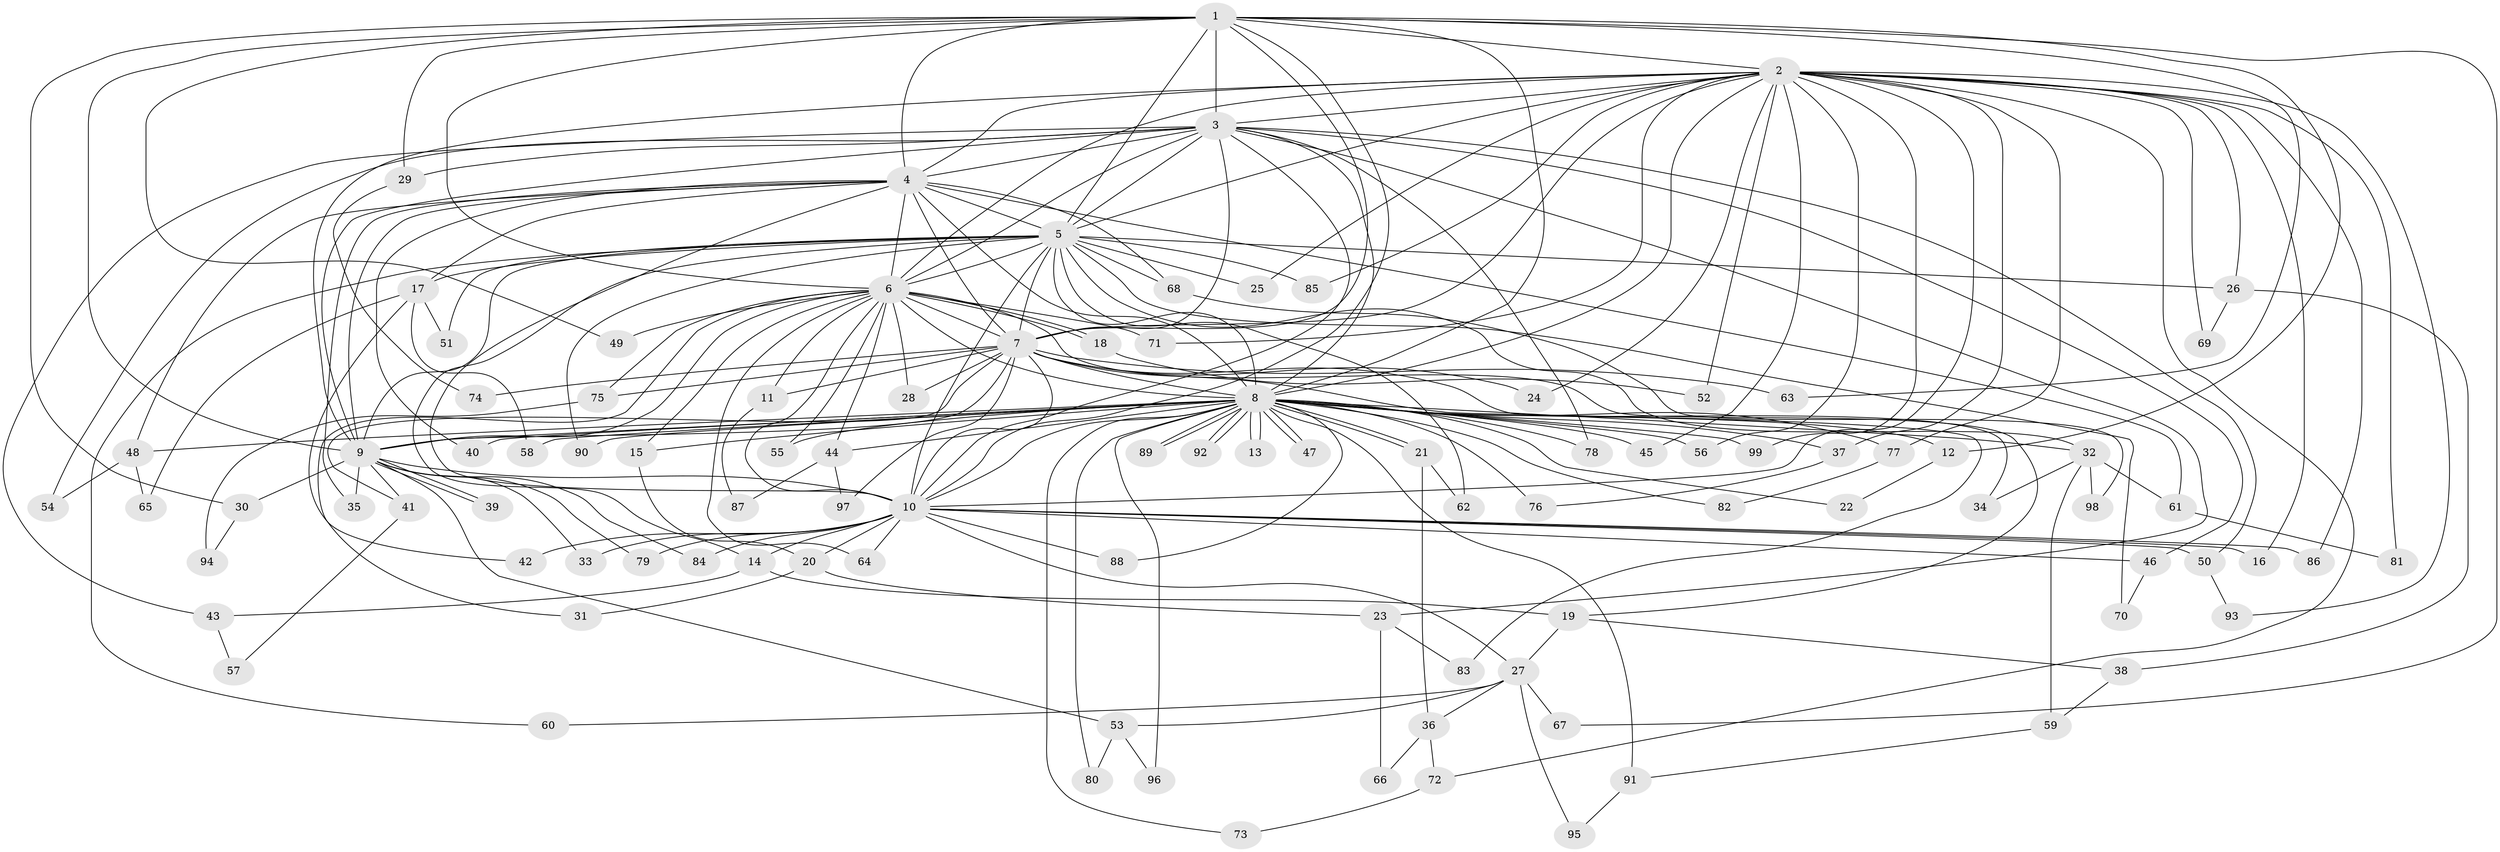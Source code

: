 // Generated by graph-tools (version 1.1) at 2025/01/03/09/25 03:01:16]
// undirected, 99 vertices, 223 edges
graph export_dot {
graph [start="1"]
  node [color=gray90,style=filled];
  1;
  2;
  3;
  4;
  5;
  6;
  7;
  8;
  9;
  10;
  11;
  12;
  13;
  14;
  15;
  16;
  17;
  18;
  19;
  20;
  21;
  22;
  23;
  24;
  25;
  26;
  27;
  28;
  29;
  30;
  31;
  32;
  33;
  34;
  35;
  36;
  37;
  38;
  39;
  40;
  41;
  42;
  43;
  44;
  45;
  46;
  47;
  48;
  49;
  50;
  51;
  52;
  53;
  54;
  55;
  56;
  57;
  58;
  59;
  60;
  61;
  62;
  63;
  64;
  65;
  66;
  67;
  68;
  69;
  70;
  71;
  72;
  73;
  74;
  75;
  76;
  77;
  78;
  79;
  80;
  81;
  82;
  83;
  84;
  85;
  86;
  87;
  88;
  89;
  90;
  91;
  92;
  93;
  94;
  95;
  96;
  97;
  98;
  99;
  1 -- 2;
  1 -- 3;
  1 -- 4;
  1 -- 5;
  1 -- 6;
  1 -- 7;
  1 -- 8;
  1 -- 9;
  1 -- 10;
  1 -- 12;
  1 -- 29;
  1 -- 30;
  1 -- 49;
  1 -- 63;
  1 -- 67;
  2 -- 3;
  2 -- 4;
  2 -- 5;
  2 -- 6;
  2 -- 7;
  2 -- 8;
  2 -- 9;
  2 -- 10;
  2 -- 16;
  2 -- 24;
  2 -- 25;
  2 -- 26;
  2 -- 37;
  2 -- 45;
  2 -- 52;
  2 -- 56;
  2 -- 69;
  2 -- 71;
  2 -- 72;
  2 -- 77;
  2 -- 81;
  2 -- 85;
  2 -- 86;
  2 -- 93;
  2 -- 99;
  3 -- 4;
  3 -- 5;
  3 -- 6;
  3 -- 7;
  3 -- 8;
  3 -- 9;
  3 -- 10;
  3 -- 23;
  3 -- 29;
  3 -- 43;
  3 -- 46;
  3 -- 50;
  3 -- 54;
  3 -- 78;
  4 -- 5;
  4 -- 6;
  4 -- 7;
  4 -- 8;
  4 -- 9;
  4 -- 10;
  4 -- 17;
  4 -- 35;
  4 -- 40;
  4 -- 48;
  4 -- 61;
  4 -- 68;
  5 -- 6;
  5 -- 7;
  5 -- 8;
  5 -- 9;
  5 -- 10;
  5 -- 14;
  5 -- 17;
  5 -- 25;
  5 -- 26;
  5 -- 32;
  5 -- 51;
  5 -- 60;
  5 -- 62;
  5 -- 68;
  5 -- 70;
  5 -- 85;
  5 -- 90;
  6 -- 7;
  6 -- 8;
  6 -- 9;
  6 -- 10;
  6 -- 11;
  6 -- 15;
  6 -- 18;
  6 -- 18;
  6 -- 19;
  6 -- 28;
  6 -- 31;
  6 -- 44;
  6 -- 49;
  6 -- 55;
  6 -- 64;
  6 -- 71;
  6 -- 75;
  7 -- 8;
  7 -- 9;
  7 -- 10;
  7 -- 11;
  7 -- 24;
  7 -- 28;
  7 -- 34;
  7 -- 41;
  7 -- 63;
  7 -- 74;
  7 -- 75;
  7 -- 83;
  7 -- 97;
  8 -- 9;
  8 -- 10;
  8 -- 12;
  8 -- 13;
  8 -- 13;
  8 -- 15;
  8 -- 21;
  8 -- 21;
  8 -- 22;
  8 -- 32;
  8 -- 37;
  8 -- 40;
  8 -- 44;
  8 -- 45;
  8 -- 47;
  8 -- 47;
  8 -- 48;
  8 -- 55;
  8 -- 56;
  8 -- 58;
  8 -- 73;
  8 -- 76;
  8 -- 77;
  8 -- 78;
  8 -- 80;
  8 -- 82;
  8 -- 88;
  8 -- 89;
  8 -- 89;
  8 -- 90;
  8 -- 91;
  8 -- 92;
  8 -- 92;
  8 -- 96;
  8 -- 99;
  9 -- 10;
  9 -- 30;
  9 -- 33;
  9 -- 35;
  9 -- 39;
  9 -- 39;
  9 -- 41;
  9 -- 53;
  9 -- 79;
  9 -- 84;
  10 -- 14;
  10 -- 16;
  10 -- 20;
  10 -- 27;
  10 -- 33;
  10 -- 42;
  10 -- 46;
  10 -- 50;
  10 -- 64;
  10 -- 79;
  10 -- 84;
  10 -- 86;
  10 -- 88;
  11 -- 87;
  12 -- 22;
  14 -- 19;
  14 -- 43;
  15 -- 20;
  17 -- 42;
  17 -- 51;
  17 -- 58;
  17 -- 65;
  18 -- 52;
  19 -- 27;
  19 -- 38;
  20 -- 23;
  20 -- 31;
  21 -- 36;
  21 -- 62;
  23 -- 66;
  23 -- 83;
  26 -- 38;
  26 -- 69;
  27 -- 36;
  27 -- 53;
  27 -- 60;
  27 -- 67;
  27 -- 95;
  29 -- 74;
  30 -- 94;
  32 -- 34;
  32 -- 59;
  32 -- 61;
  32 -- 98;
  36 -- 66;
  36 -- 72;
  37 -- 76;
  38 -- 59;
  41 -- 57;
  43 -- 57;
  44 -- 87;
  44 -- 97;
  46 -- 70;
  48 -- 54;
  48 -- 65;
  50 -- 93;
  53 -- 80;
  53 -- 96;
  59 -- 91;
  61 -- 81;
  68 -- 98;
  72 -- 73;
  75 -- 94;
  77 -- 82;
  91 -- 95;
}
